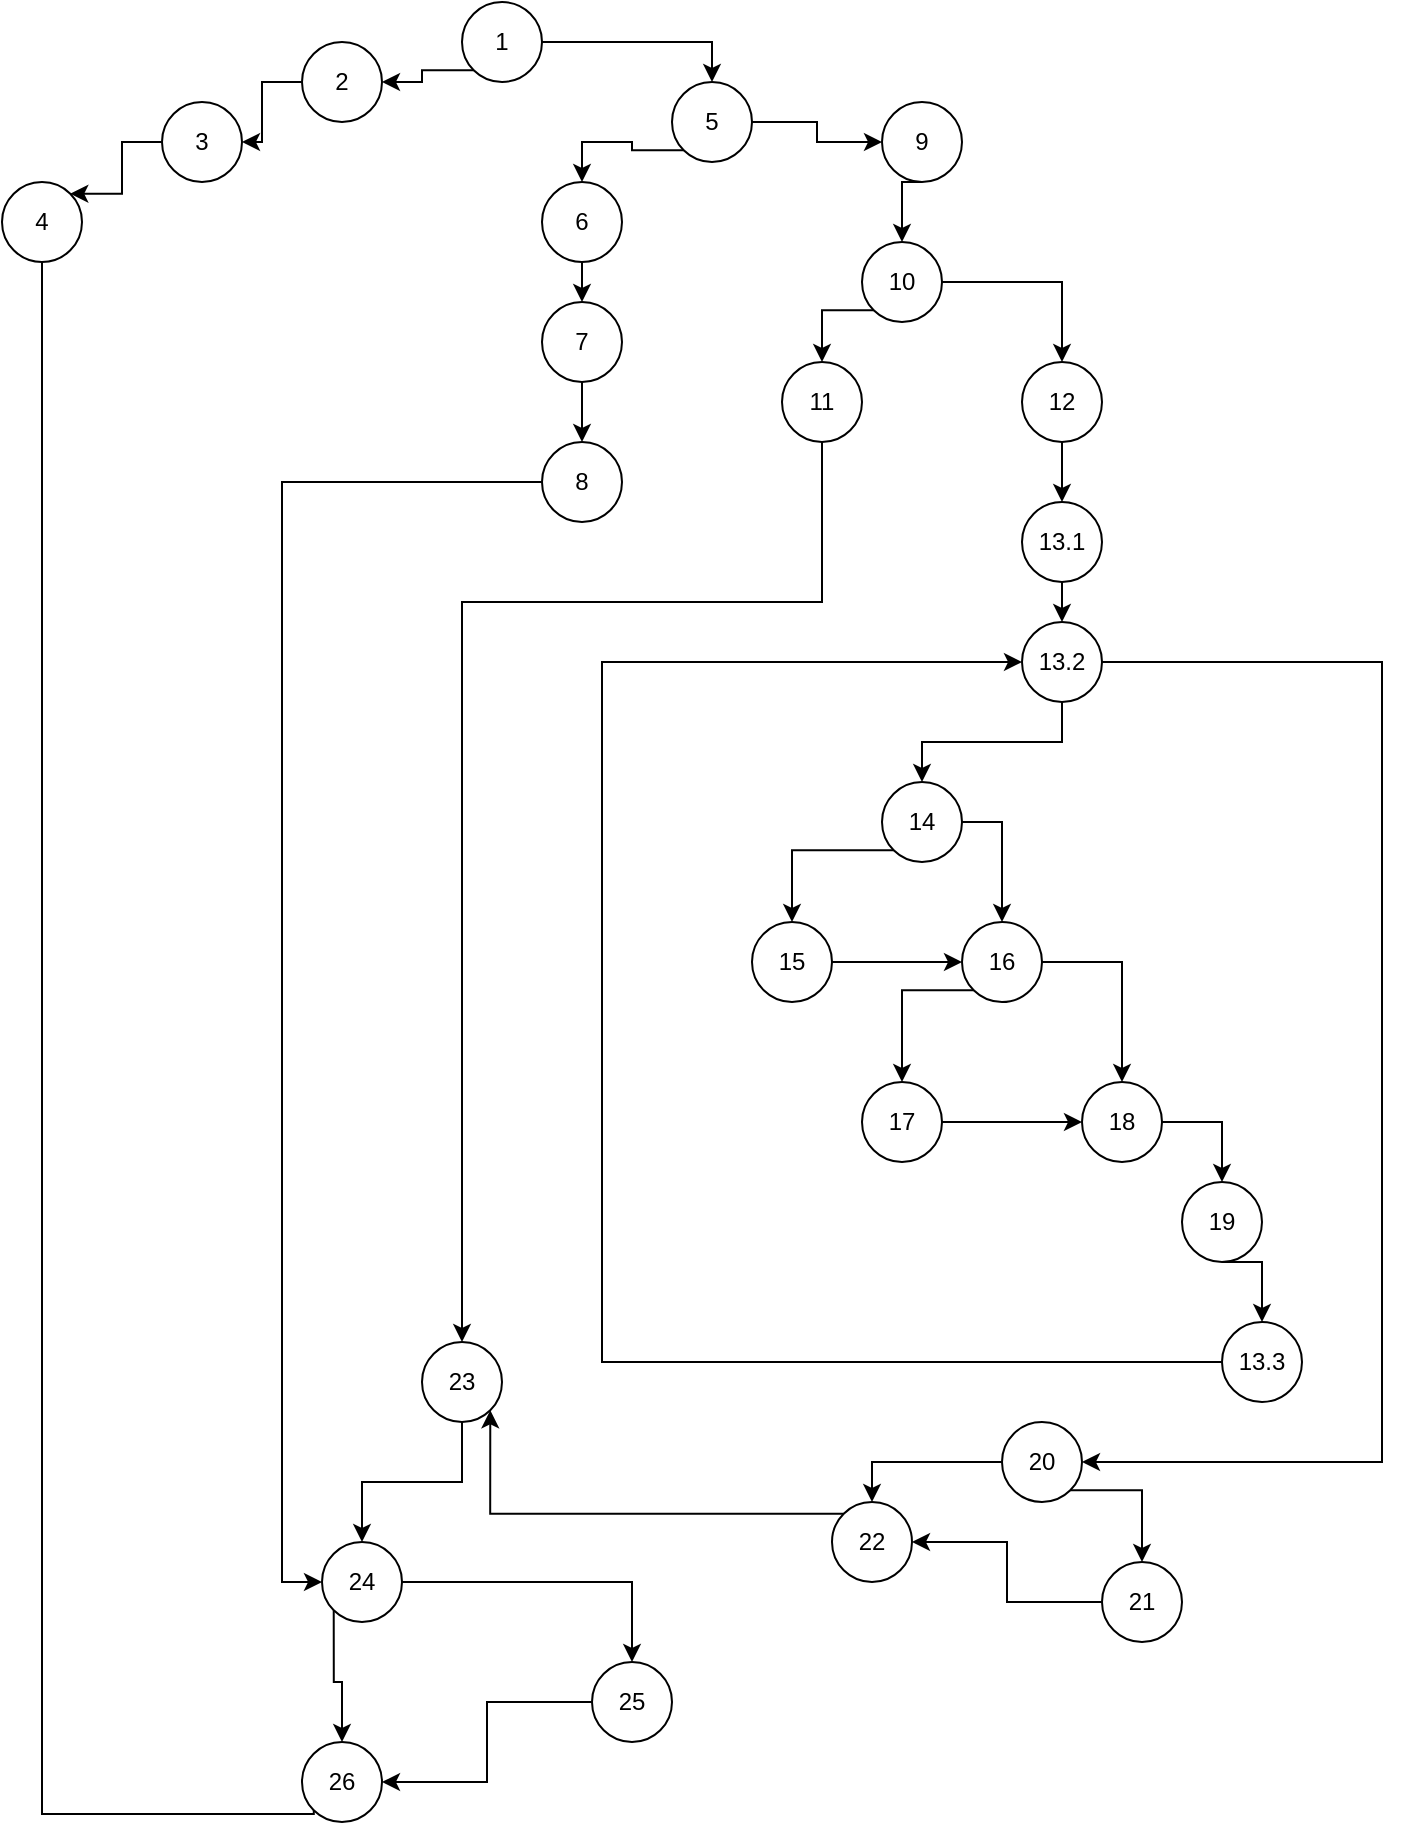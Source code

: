 <mxfile version="13.2.2" type="device"><diagram id="TKvXJUmxPTnAu4zCCjlx" name="Page-1"><mxGraphModel dx="1024" dy="592" grid="1" gridSize="10" guides="1" tooltips="1" connect="1" arrows="1" fold="1" page="1" pageScale="1" pageWidth="850" pageHeight="1100" math="0" shadow="0"><root><mxCell id="0"/><mxCell id="1" parent="0"/><mxCell id="HtbKUKoBTUogw3vN_ZiF-13" style="edgeStyle=orthogonalEdgeStyle;rounded=0;orthogonalLoop=1;jettySize=auto;html=1;exitX=0;exitY=1;exitDx=0;exitDy=0;entryX=1;entryY=0.5;entryDx=0;entryDy=0;" parent="1" source="HtbKUKoBTUogw3vN_ZiF-1" target="HtbKUKoBTUogw3vN_ZiF-2" edge="1"><mxGeometry relative="1" as="geometry"/></mxCell><mxCell id="HtbKUKoBTUogw3vN_ZiF-17" style="edgeStyle=orthogonalEdgeStyle;rounded=0;orthogonalLoop=1;jettySize=auto;html=1;exitX=1;exitY=0.5;exitDx=0;exitDy=0;entryX=0.5;entryY=0;entryDx=0;entryDy=0;" parent="1" source="HtbKUKoBTUogw3vN_ZiF-1" target="HtbKUKoBTUogw3vN_ZiF-6" edge="1"><mxGeometry relative="1" as="geometry"/></mxCell><mxCell id="HtbKUKoBTUogw3vN_ZiF-1" value="1" style="ellipse;whiteSpace=wrap;html=1;aspect=fixed;" parent="1" vertex="1"><mxGeometry x="300" y="20" width="40" height="40" as="geometry"/></mxCell><mxCell id="HtbKUKoBTUogw3vN_ZiF-14" style="edgeStyle=orthogonalEdgeStyle;rounded=0;orthogonalLoop=1;jettySize=auto;html=1;exitX=0;exitY=0.5;exitDx=0;exitDy=0;" parent="1" source="HtbKUKoBTUogw3vN_ZiF-2" target="HtbKUKoBTUogw3vN_ZiF-3" edge="1"><mxGeometry relative="1" as="geometry"/></mxCell><mxCell id="HtbKUKoBTUogw3vN_ZiF-2" value="2" style="ellipse;whiteSpace=wrap;html=1;aspect=fixed;" parent="1" vertex="1"><mxGeometry x="220" y="40" width="40" height="40" as="geometry"/></mxCell><mxCell id="HtbKUKoBTUogw3vN_ZiF-16" style="edgeStyle=orthogonalEdgeStyle;rounded=0;orthogonalLoop=1;jettySize=auto;html=1;exitX=0;exitY=0.5;exitDx=0;exitDy=0;entryX=1;entryY=0;entryDx=0;entryDy=0;" parent="1" source="HtbKUKoBTUogw3vN_ZiF-3" target="HtbKUKoBTUogw3vN_ZiF-4" edge="1"><mxGeometry relative="1" as="geometry"/></mxCell><mxCell id="HtbKUKoBTUogw3vN_ZiF-3" value="3" style="ellipse;whiteSpace=wrap;html=1;aspect=fixed;" parent="1" vertex="1"><mxGeometry x="150" y="70" width="40" height="40" as="geometry"/></mxCell><mxCell id="HtbKUKoBTUogw3vN_ZiF-66" style="edgeStyle=orthogonalEdgeStyle;rounded=0;orthogonalLoop=1;jettySize=auto;html=1;exitX=0.5;exitY=1;exitDx=0;exitDy=0;entryX=0;entryY=0;entryDx=0;entryDy=0;" parent="1" source="HtbKUKoBTUogw3vN_ZiF-4" target="HtbKUKoBTUogw3vN_ZiF-57" edge="1"><mxGeometry relative="1" as="geometry"><Array as="points"><mxPoint x="90" y="926"/></Array></mxGeometry></mxCell><mxCell id="HtbKUKoBTUogw3vN_ZiF-4" value="4" style="ellipse;whiteSpace=wrap;html=1;aspect=fixed;" parent="1" vertex="1"><mxGeometry x="70" y="110" width="40" height="40" as="geometry"/></mxCell><mxCell id="HtbKUKoBTUogw3vN_ZiF-27" style="edgeStyle=orthogonalEdgeStyle;rounded=0;orthogonalLoop=1;jettySize=auto;html=1;exitX=0.5;exitY=1;exitDx=0;exitDy=0;entryX=0.5;entryY=0;entryDx=0;entryDy=0;" parent="1" source="HtbKUKoBTUogw3vN_ZiF-5" target="HtbKUKoBTUogw3vN_ZiF-7" edge="1"><mxGeometry relative="1" as="geometry"/></mxCell><mxCell id="HtbKUKoBTUogw3vN_ZiF-5" value="6" style="ellipse;whiteSpace=wrap;html=1;aspect=fixed;" parent="1" vertex="1"><mxGeometry x="340" y="110" width="40" height="40" as="geometry"/></mxCell><mxCell id="HtbKUKoBTUogw3vN_ZiF-19" style="edgeStyle=orthogonalEdgeStyle;rounded=0;orthogonalLoop=1;jettySize=auto;html=1;exitX=0;exitY=1;exitDx=0;exitDy=0;" parent="1" source="HtbKUKoBTUogw3vN_ZiF-6" target="HtbKUKoBTUogw3vN_ZiF-5" edge="1"><mxGeometry relative="1" as="geometry"/></mxCell><mxCell id="HtbKUKoBTUogw3vN_ZiF-29" style="edgeStyle=orthogonalEdgeStyle;rounded=0;orthogonalLoop=1;jettySize=auto;html=1;exitX=1;exitY=0.5;exitDx=0;exitDy=0;" parent="1" source="HtbKUKoBTUogw3vN_ZiF-6" target="HtbKUKoBTUogw3vN_ZiF-10" edge="1"><mxGeometry relative="1" as="geometry"/></mxCell><mxCell id="HtbKUKoBTUogw3vN_ZiF-6" value="5" style="ellipse;whiteSpace=wrap;html=1;aspect=fixed;" parent="1" vertex="1"><mxGeometry x="405" y="60" width="40" height="40" as="geometry"/></mxCell><mxCell id="HtbKUKoBTUogw3vN_ZiF-28" style="edgeStyle=orthogonalEdgeStyle;rounded=0;orthogonalLoop=1;jettySize=auto;html=1;exitX=0.5;exitY=1;exitDx=0;exitDy=0;" parent="1" source="HtbKUKoBTUogw3vN_ZiF-7" target="HtbKUKoBTUogw3vN_ZiF-9" edge="1"><mxGeometry relative="1" as="geometry"/></mxCell><mxCell id="HtbKUKoBTUogw3vN_ZiF-7" value="7" style="ellipse;whiteSpace=wrap;html=1;aspect=fixed;" parent="1" vertex="1"><mxGeometry x="340" y="170" width="40" height="40" as="geometry"/></mxCell><mxCell id="HtbKUKoBTUogw3vN_ZiF-69" style="edgeStyle=orthogonalEdgeStyle;rounded=0;orthogonalLoop=1;jettySize=auto;html=1;exitX=0;exitY=0.5;exitDx=0;exitDy=0;entryX=0;entryY=0.5;entryDx=0;entryDy=0;" parent="1" source="HtbKUKoBTUogw3vN_ZiF-9" target="HtbKUKoBTUogw3vN_ZiF-55" edge="1"><mxGeometry relative="1" as="geometry"><mxPoint x="180" y="820" as="targetPoint"/></mxGeometry></mxCell><mxCell id="HtbKUKoBTUogw3vN_ZiF-9" value="8" style="ellipse;whiteSpace=wrap;html=1;aspect=fixed;" parent="1" vertex="1"><mxGeometry x="340" y="240" width="40" height="40" as="geometry"/></mxCell><mxCell id="HtbKUKoBTUogw3vN_ZiF-30" style="edgeStyle=orthogonalEdgeStyle;rounded=0;orthogonalLoop=1;jettySize=auto;html=1;exitX=0.5;exitY=1;exitDx=0;exitDy=0;entryX=0.5;entryY=0;entryDx=0;entryDy=0;" parent="1" source="HtbKUKoBTUogw3vN_ZiF-10" target="HtbKUKoBTUogw3vN_ZiF-11" edge="1"><mxGeometry relative="1" as="geometry"/></mxCell><mxCell id="HtbKUKoBTUogw3vN_ZiF-10" value="9" style="ellipse;whiteSpace=wrap;html=1;aspect=fixed;" parent="1" vertex="1"><mxGeometry x="510" y="70" width="40" height="40" as="geometry"/></mxCell><mxCell id="HtbKUKoBTUogw3vN_ZiF-31" style="edgeStyle=orthogonalEdgeStyle;rounded=0;orthogonalLoop=1;jettySize=auto;html=1;exitX=0;exitY=1;exitDx=0;exitDy=0;entryX=0.5;entryY=0;entryDx=0;entryDy=0;" parent="1" source="HtbKUKoBTUogw3vN_ZiF-11" target="HtbKUKoBTUogw3vN_ZiF-12" edge="1"><mxGeometry relative="1" as="geometry"/></mxCell><mxCell id="HtbKUKoBTUogw3vN_ZiF-32" style="edgeStyle=orthogonalEdgeStyle;rounded=0;orthogonalLoop=1;jettySize=auto;html=1;exitX=1;exitY=0.5;exitDx=0;exitDy=0;entryX=0.5;entryY=0;entryDx=0;entryDy=0;" parent="1" source="HtbKUKoBTUogw3vN_ZiF-11" target="HtbKUKoBTUogw3vN_ZiF-20" edge="1"><mxGeometry relative="1" as="geometry"/></mxCell><mxCell id="HtbKUKoBTUogw3vN_ZiF-11" value="10" style="ellipse;whiteSpace=wrap;html=1;aspect=fixed;" parent="1" vertex="1"><mxGeometry x="500" y="140" width="40" height="40" as="geometry"/></mxCell><mxCell id="HtbKUKoBTUogw3vN_ZiF-70" style="edgeStyle=orthogonalEdgeStyle;rounded=0;orthogonalLoop=1;jettySize=auto;html=1;exitX=0.5;exitY=1;exitDx=0;exitDy=0;entryX=0.5;entryY=0;entryDx=0;entryDy=0;" parent="1" source="HtbKUKoBTUogw3vN_ZiF-12" target="HtbKUKoBTUogw3vN_ZiF-52" edge="1"><mxGeometry relative="1" as="geometry"><Array as="points"><mxPoint x="480" y="320"/><mxPoint x="300" y="320"/></Array></mxGeometry></mxCell><mxCell id="HtbKUKoBTUogw3vN_ZiF-12" value="11" style="ellipse;whiteSpace=wrap;html=1;aspect=fixed;" parent="1" vertex="1"><mxGeometry x="460" y="200" width="40" height="40" as="geometry"/></mxCell><mxCell id="HtbKUKoBTUogw3vN_ZiF-33" style="edgeStyle=orthogonalEdgeStyle;rounded=0;orthogonalLoop=1;jettySize=auto;html=1;exitX=0.5;exitY=1;exitDx=0;exitDy=0;entryX=0.5;entryY=0;entryDx=0;entryDy=0;" parent="1" source="HtbKUKoBTUogw3vN_ZiF-20" target="HtbKUKoBTUogw3vN_ZiF-21" edge="1"><mxGeometry relative="1" as="geometry"/></mxCell><mxCell id="HtbKUKoBTUogw3vN_ZiF-20" value="12" style="ellipse;whiteSpace=wrap;html=1;aspect=fixed;" parent="1" vertex="1"><mxGeometry x="580" y="200" width="40" height="40" as="geometry"/></mxCell><mxCell id="HtbKUKoBTUogw3vN_ZiF-34" style="edgeStyle=orthogonalEdgeStyle;rounded=0;orthogonalLoop=1;jettySize=auto;html=1;exitX=0.5;exitY=1;exitDx=0;exitDy=0;entryX=0.5;entryY=0;entryDx=0;entryDy=0;" parent="1" source="HtbKUKoBTUogw3vN_ZiF-21" target="HtbKUKoBTUogw3vN_ZiF-22" edge="1"><mxGeometry relative="1" as="geometry"/></mxCell><mxCell id="HtbKUKoBTUogw3vN_ZiF-21" value="13.1" style="ellipse;whiteSpace=wrap;html=1;aspect=fixed;" parent="1" vertex="1"><mxGeometry x="580" y="270" width="40" height="40" as="geometry"/></mxCell><mxCell id="HtbKUKoBTUogw3vN_ZiF-35" style="edgeStyle=orthogonalEdgeStyle;rounded=0;orthogonalLoop=1;jettySize=auto;html=1;exitX=0.5;exitY=1;exitDx=0;exitDy=0;entryX=0.5;entryY=0;entryDx=0;entryDy=0;" parent="1" source="HtbKUKoBTUogw3vN_ZiF-22" target="HtbKUKoBTUogw3vN_ZiF-26" edge="1"><mxGeometry relative="1" as="geometry"/></mxCell><mxCell id="HtbKUKoBTUogw3vN_ZiF-51" style="edgeStyle=orthogonalEdgeStyle;rounded=0;orthogonalLoop=1;jettySize=auto;html=1;exitX=1;exitY=0.5;exitDx=0;exitDy=0;entryX=1;entryY=0.5;entryDx=0;entryDy=0;" parent="1" source="HtbKUKoBTUogw3vN_ZiF-22" target="HtbKUKoBTUogw3vN_ZiF-41" edge="1"><mxGeometry relative="1" as="geometry"><Array as="points"><mxPoint x="760" y="350"/><mxPoint x="760" y="750"/></Array></mxGeometry></mxCell><mxCell id="HtbKUKoBTUogw3vN_ZiF-22" value="13.2" style="ellipse;whiteSpace=wrap;html=1;aspect=fixed;" parent="1" vertex="1"><mxGeometry x="580" y="330" width="40" height="40" as="geometry"/></mxCell><mxCell id="HtbKUKoBTUogw3vN_ZiF-50" style="edgeStyle=orthogonalEdgeStyle;rounded=0;orthogonalLoop=1;jettySize=auto;html=1;exitX=0;exitY=0.5;exitDx=0;exitDy=0;entryX=0;entryY=0.5;entryDx=0;entryDy=0;" parent="1" source="HtbKUKoBTUogw3vN_ZiF-23" target="HtbKUKoBTUogw3vN_ZiF-22" edge="1"><mxGeometry relative="1" as="geometry"><mxPoint x="460" y="430" as="targetPoint"/><Array as="points"><mxPoint x="370" y="700"/><mxPoint x="370" y="350"/></Array></mxGeometry></mxCell><mxCell id="HtbKUKoBTUogw3vN_ZiF-23" value="13.3" style="ellipse;whiteSpace=wrap;html=1;aspect=fixed;" parent="1" vertex="1"><mxGeometry x="680" y="680" width="40" height="40" as="geometry"/></mxCell><mxCell id="HtbKUKoBTUogw3vN_ZiF-42" style="edgeStyle=orthogonalEdgeStyle;rounded=0;orthogonalLoop=1;jettySize=auto;html=1;exitX=0;exitY=1;exitDx=0;exitDy=0;" parent="1" source="HtbKUKoBTUogw3vN_ZiF-26" target="HtbKUKoBTUogw3vN_ZiF-36" edge="1"><mxGeometry relative="1" as="geometry"/></mxCell><mxCell id="HtbKUKoBTUogw3vN_ZiF-44" style="edgeStyle=orthogonalEdgeStyle;rounded=0;orthogonalLoop=1;jettySize=auto;html=1;exitX=1;exitY=0.5;exitDx=0;exitDy=0;entryX=0.5;entryY=0;entryDx=0;entryDy=0;" parent="1" source="HtbKUKoBTUogw3vN_ZiF-26" target="HtbKUKoBTUogw3vN_ZiF-37" edge="1"><mxGeometry relative="1" as="geometry"/></mxCell><mxCell id="HtbKUKoBTUogw3vN_ZiF-26" value="14" style="ellipse;whiteSpace=wrap;html=1;aspect=fixed;" parent="1" vertex="1"><mxGeometry x="510" y="410" width="40" height="40" as="geometry"/></mxCell><mxCell id="HtbKUKoBTUogw3vN_ZiF-43" style="edgeStyle=orthogonalEdgeStyle;rounded=0;orthogonalLoop=1;jettySize=auto;html=1;exitX=1;exitY=0.5;exitDx=0;exitDy=0;" parent="1" source="HtbKUKoBTUogw3vN_ZiF-36" target="HtbKUKoBTUogw3vN_ZiF-37" edge="1"><mxGeometry relative="1" as="geometry"/></mxCell><mxCell id="HtbKUKoBTUogw3vN_ZiF-36" value="15" style="ellipse;whiteSpace=wrap;html=1;aspect=fixed;" parent="1" vertex="1"><mxGeometry x="445" y="480" width="40" height="40" as="geometry"/></mxCell><mxCell id="HtbKUKoBTUogw3vN_ZiF-45" style="edgeStyle=orthogonalEdgeStyle;rounded=0;orthogonalLoop=1;jettySize=auto;html=1;exitX=0;exitY=1;exitDx=0;exitDy=0;entryX=0.5;entryY=0;entryDx=0;entryDy=0;" parent="1" source="HtbKUKoBTUogw3vN_ZiF-37" target="HtbKUKoBTUogw3vN_ZiF-38" edge="1"><mxGeometry relative="1" as="geometry"/></mxCell><mxCell id="HtbKUKoBTUogw3vN_ZiF-46" style="edgeStyle=orthogonalEdgeStyle;rounded=0;orthogonalLoop=1;jettySize=auto;html=1;exitX=1;exitY=0.5;exitDx=0;exitDy=0;entryX=0.5;entryY=0;entryDx=0;entryDy=0;" parent="1" source="HtbKUKoBTUogw3vN_ZiF-37" target="HtbKUKoBTUogw3vN_ZiF-39" edge="1"><mxGeometry relative="1" as="geometry"/></mxCell><mxCell id="HtbKUKoBTUogw3vN_ZiF-37" value="16" style="ellipse;whiteSpace=wrap;html=1;aspect=fixed;" parent="1" vertex="1"><mxGeometry x="550" y="480" width="40" height="40" as="geometry"/></mxCell><mxCell id="HtbKUKoBTUogw3vN_ZiF-47" style="edgeStyle=orthogonalEdgeStyle;rounded=0;orthogonalLoop=1;jettySize=auto;html=1;exitX=1;exitY=0.5;exitDx=0;exitDy=0;entryX=0;entryY=0.5;entryDx=0;entryDy=0;" parent="1" source="HtbKUKoBTUogw3vN_ZiF-38" target="HtbKUKoBTUogw3vN_ZiF-39" edge="1"><mxGeometry relative="1" as="geometry"/></mxCell><mxCell id="HtbKUKoBTUogw3vN_ZiF-38" value="17" style="ellipse;whiteSpace=wrap;html=1;aspect=fixed;" parent="1" vertex="1"><mxGeometry x="500" y="560" width="40" height="40" as="geometry"/></mxCell><mxCell id="HtbKUKoBTUogw3vN_ZiF-48" style="edgeStyle=orthogonalEdgeStyle;rounded=0;orthogonalLoop=1;jettySize=auto;html=1;exitX=1;exitY=0.5;exitDx=0;exitDy=0;" parent="1" source="HtbKUKoBTUogw3vN_ZiF-39" target="HtbKUKoBTUogw3vN_ZiF-40" edge="1"><mxGeometry relative="1" as="geometry"/></mxCell><mxCell id="HtbKUKoBTUogw3vN_ZiF-39" value="18" style="ellipse;whiteSpace=wrap;html=1;aspect=fixed;" parent="1" vertex="1"><mxGeometry x="610" y="560" width="40" height="40" as="geometry"/></mxCell><mxCell id="HtbKUKoBTUogw3vN_ZiF-49" style="edgeStyle=orthogonalEdgeStyle;rounded=0;orthogonalLoop=1;jettySize=auto;html=1;exitX=0.5;exitY=1;exitDx=0;exitDy=0;entryX=0.5;entryY=0;entryDx=0;entryDy=0;" parent="1" source="HtbKUKoBTUogw3vN_ZiF-40" target="HtbKUKoBTUogw3vN_ZiF-23" edge="1"><mxGeometry relative="1" as="geometry"/></mxCell><mxCell id="HtbKUKoBTUogw3vN_ZiF-40" value="19" style="ellipse;whiteSpace=wrap;html=1;aspect=fixed;" parent="1" vertex="1"><mxGeometry x="660" y="610" width="40" height="40" as="geometry"/></mxCell><mxCell id="HtbKUKoBTUogw3vN_ZiF-58" style="edgeStyle=orthogonalEdgeStyle;rounded=0;orthogonalLoop=1;jettySize=auto;html=1;exitX=1;exitY=1;exitDx=0;exitDy=0;" parent="1" source="HtbKUKoBTUogw3vN_ZiF-41" target="HtbKUKoBTUogw3vN_ZiF-54" edge="1"><mxGeometry relative="1" as="geometry"/></mxCell><mxCell id="HtbKUKoBTUogw3vN_ZiF-59" style="edgeStyle=orthogonalEdgeStyle;rounded=0;orthogonalLoop=1;jettySize=auto;html=1;exitX=0;exitY=0.5;exitDx=0;exitDy=0;entryX=0.5;entryY=0;entryDx=0;entryDy=0;" parent="1" source="HtbKUKoBTUogw3vN_ZiF-41" target="HtbKUKoBTUogw3vN_ZiF-53" edge="1"><mxGeometry relative="1" as="geometry"/></mxCell><mxCell id="HtbKUKoBTUogw3vN_ZiF-41" value="20" style="ellipse;whiteSpace=wrap;html=1;aspect=fixed;" parent="1" vertex="1"><mxGeometry x="570" y="730" width="40" height="40" as="geometry"/></mxCell><mxCell id="HtbKUKoBTUogw3vN_ZiF-62" style="edgeStyle=orthogonalEdgeStyle;rounded=0;orthogonalLoop=1;jettySize=auto;html=1;exitX=0.5;exitY=1;exitDx=0;exitDy=0;" parent="1" source="HtbKUKoBTUogw3vN_ZiF-52" target="HtbKUKoBTUogw3vN_ZiF-55" edge="1"><mxGeometry relative="1" as="geometry"/></mxCell><mxCell id="HtbKUKoBTUogw3vN_ZiF-52" value="23" style="ellipse;whiteSpace=wrap;html=1;aspect=fixed;" parent="1" vertex="1"><mxGeometry x="280" y="690" width="40" height="40" as="geometry"/></mxCell><mxCell id="HtbKUKoBTUogw3vN_ZiF-61" style="edgeStyle=orthogonalEdgeStyle;rounded=0;orthogonalLoop=1;jettySize=auto;html=1;exitX=0;exitY=0;exitDx=0;exitDy=0;entryX=1;entryY=1;entryDx=0;entryDy=0;" parent="1" source="HtbKUKoBTUogw3vN_ZiF-53" target="HtbKUKoBTUogw3vN_ZiF-52" edge="1"><mxGeometry relative="1" as="geometry"><mxPoint x="350" y="770" as="targetPoint"/></mxGeometry></mxCell><mxCell id="HtbKUKoBTUogw3vN_ZiF-53" value="22" style="ellipse;whiteSpace=wrap;html=1;aspect=fixed;" parent="1" vertex="1"><mxGeometry x="485" y="770" width="40" height="40" as="geometry"/></mxCell><mxCell id="HtbKUKoBTUogw3vN_ZiF-60" style="edgeStyle=orthogonalEdgeStyle;rounded=0;orthogonalLoop=1;jettySize=auto;html=1;exitX=0;exitY=0.5;exitDx=0;exitDy=0;entryX=1;entryY=0.5;entryDx=0;entryDy=0;" parent="1" source="HtbKUKoBTUogw3vN_ZiF-54" target="HtbKUKoBTUogw3vN_ZiF-53" edge="1"><mxGeometry relative="1" as="geometry"/></mxCell><mxCell id="HtbKUKoBTUogw3vN_ZiF-54" value="21" style="ellipse;whiteSpace=wrap;html=1;aspect=fixed;" parent="1" vertex="1"><mxGeometry x="620" y="800" width="40" height="40" as="geometry"/></mxCell><mxCell id="HtbKUKoBTUogw3vN_ZiF-63" style="edgeStyle=orthogonalEdgeStyle;rounded=0;orthogonalLoop=1;jettySize=auto;html=1;exitX=0;exitY=1;exitDx=0;exitDy=0;entryX=0.5;entryY=0;entryDx=0;entryDy=0;" parent="1" source="HtbKUKoBTUogw3vN_ZiF-55" target="HtbKUKoBTUogw3vN_ZiF-57" edge="1"><mxGeometry relative="1" as="geometry"/></mxCell><mxCell id="HtbKUKoBTUogw3vN_ZiF-64" style="edgeStyle=orthogonalEdgeStyle;rounded=0;orthogonalLoop=1;jettySize=auto;html=1;exitX=1;exitY=0.5;exitDx=0;exitDy=0;" parent="1" source="HtbKUKoBTUogw3vN_ZiF-55" target="HtbKUKoBTUogw3vN_ZiF-56" edge="1"><mxGeometry relative="1" as="geometry"/></mxCell><mxCell id="HtbKUKoBTUogw3vN_ZiF-55" value="24" style="ellipse;whiteSpace=wrap;html=1;aspect=fixed;" parent="1" vertex="1"><mxGeometry x="230" y="790" width="40" height="40" as="geometry"/></mxCell><mxCell id="HtbKUKoBTUogw3vN_ZiF-65" style="edgeStyle=orthogonalEdgeStyle;rounded=0;orthogonalLoop=1;jettySize=auto;html=1;exitX=0;exitY=0.5;exitDx=0;exitDy=0;entryX=1;entryY=0.5;entryDx=0;entryDy=0;" parent="1" source="HtbKUKoBTUogw3vN_ZiF-56" target="HtbKUKoBTUogw3vN_ZiF-57" edge="1"><mxGeometry relative="1" as="geometry"/></mxCell><mxCell id="HtbKUKoBTUogw3vN_ZiF-56" value="25" style="ellipse;whiteSpace=wrap;html=1;aspect=fixed;" parent="1" vertex="1"><mxGeometry x="365" y="850" width="40" height="40" as="geometry"/></mxCell><mxCell id="HtbKUKoBTUogw3vN_ZiF-57" value="26" style="ellipse;whiteSpace=wrap;html=1;aspect=fixed;" parent="1" vertex="1"><mxGeometry x="220" y="890" width="40" height="40" as="geometry"/></mxCell></root></mxGraphModel></diagram></mxfile>